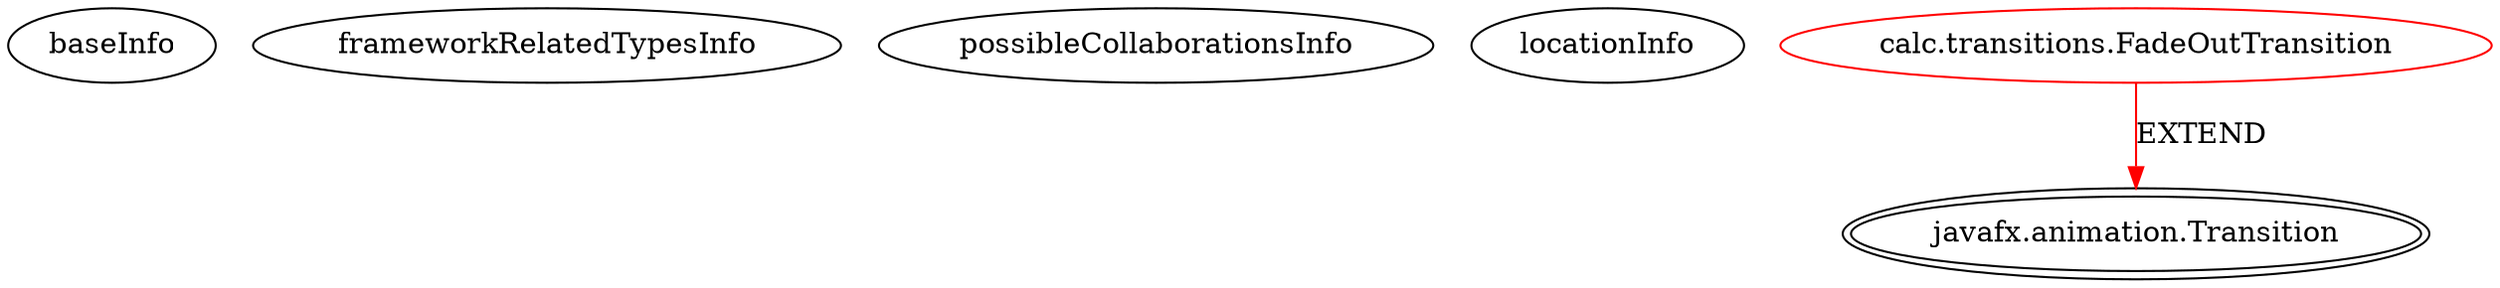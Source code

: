 digraph {
baseInfo[graphId=4771,category="extension_graph",isAnonymous=false,possibleRelation=false]
frameworkRelatedTypesInfo[0="javafx.animation.Transition"]
possibleCollaborationsInfo[]
locationInfo[projectName="witmicko-CalculatorFx",filePath="/witmicko-CalculatorFx/CalculatorFx-master/src/calc/transitions/FadeOutTransition.java",contextSignature="FadeOutTransition",graphId="4771"]
0[label="calc.transitions.FadeOutTransition",vertexType="ROOT_CLIENT_CLASS_DECLARATION",isFrameworkType=false,color=red]
1[label="javafx.animation.Transition",vertexType="FRAMEWORK_CLASS_TYPE",isFrameworkType=true,peripheries=2]
0->1[label="EXTEND",color=red]
}

